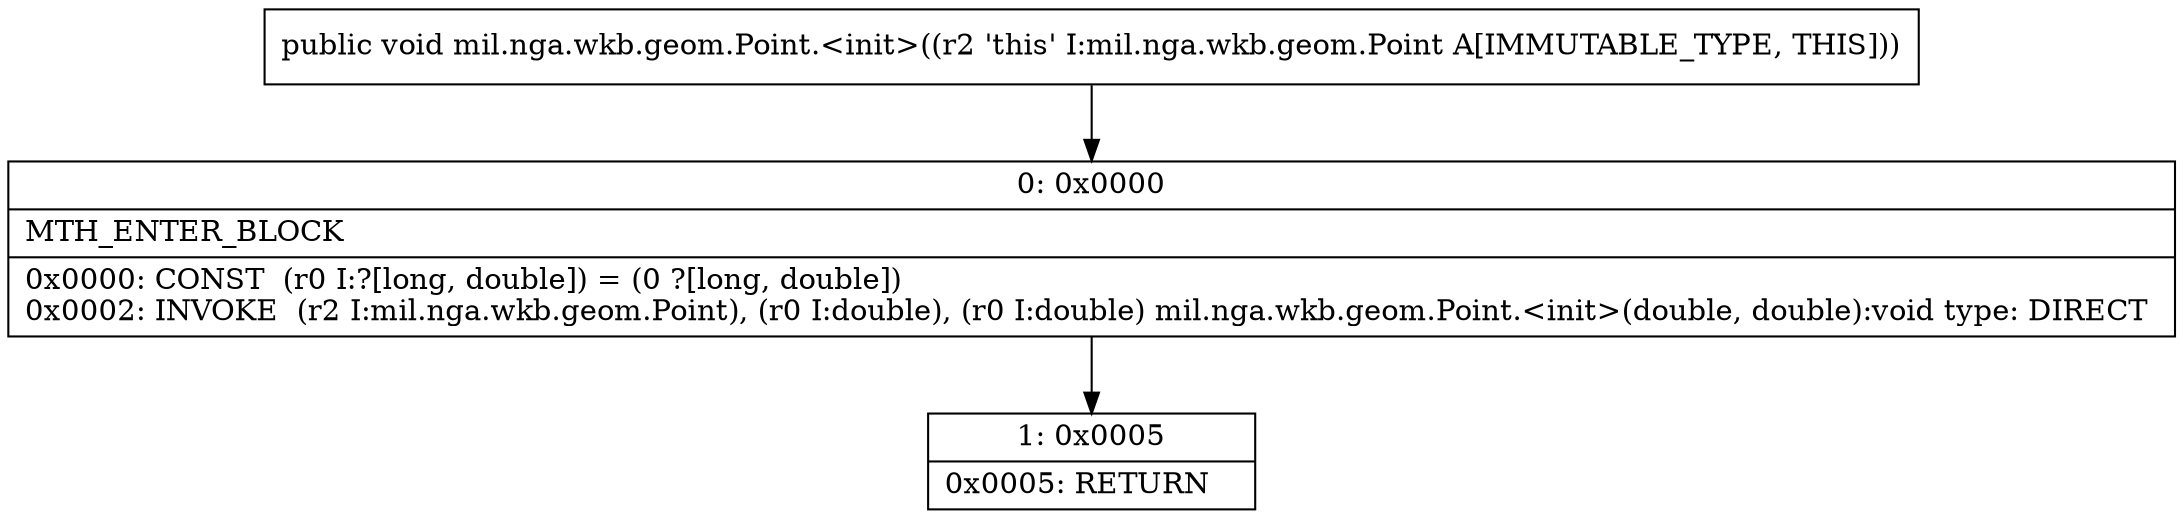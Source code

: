 digraph "CFG formil.nga.wkb.geom.Point.\<init\>()V" {
Node_0 [shape=record,label="{0\:\ 0x0000|MTH_ENTER_BLOCK\l|0x0000: CONST  (r0 I:?[long, double]) = (0 ?[long, double]) \l0x0002: INVOKE  (r2 I:mil.nga.wkb.geom.Point), (r0 I:double), (r0 I:double) mil.nga.wkb.geom.Point.\<init\>(double, double):void type: DIRECT \l}"];
Node_1 [shape=record,label="{1\:\ 0x0005|0x0005: RETURN   \l}"];
MethodNode[shape=record,label="{public void mil.nga.wkb.geom.Point.\<init\>((r2 'this' I:mil.nga.wkb.geom.Point A[IMMUTABLE_TYPE, THIS])) }"];
MethodNode -> Node_0;
Node_0 -> Node_1;
}

